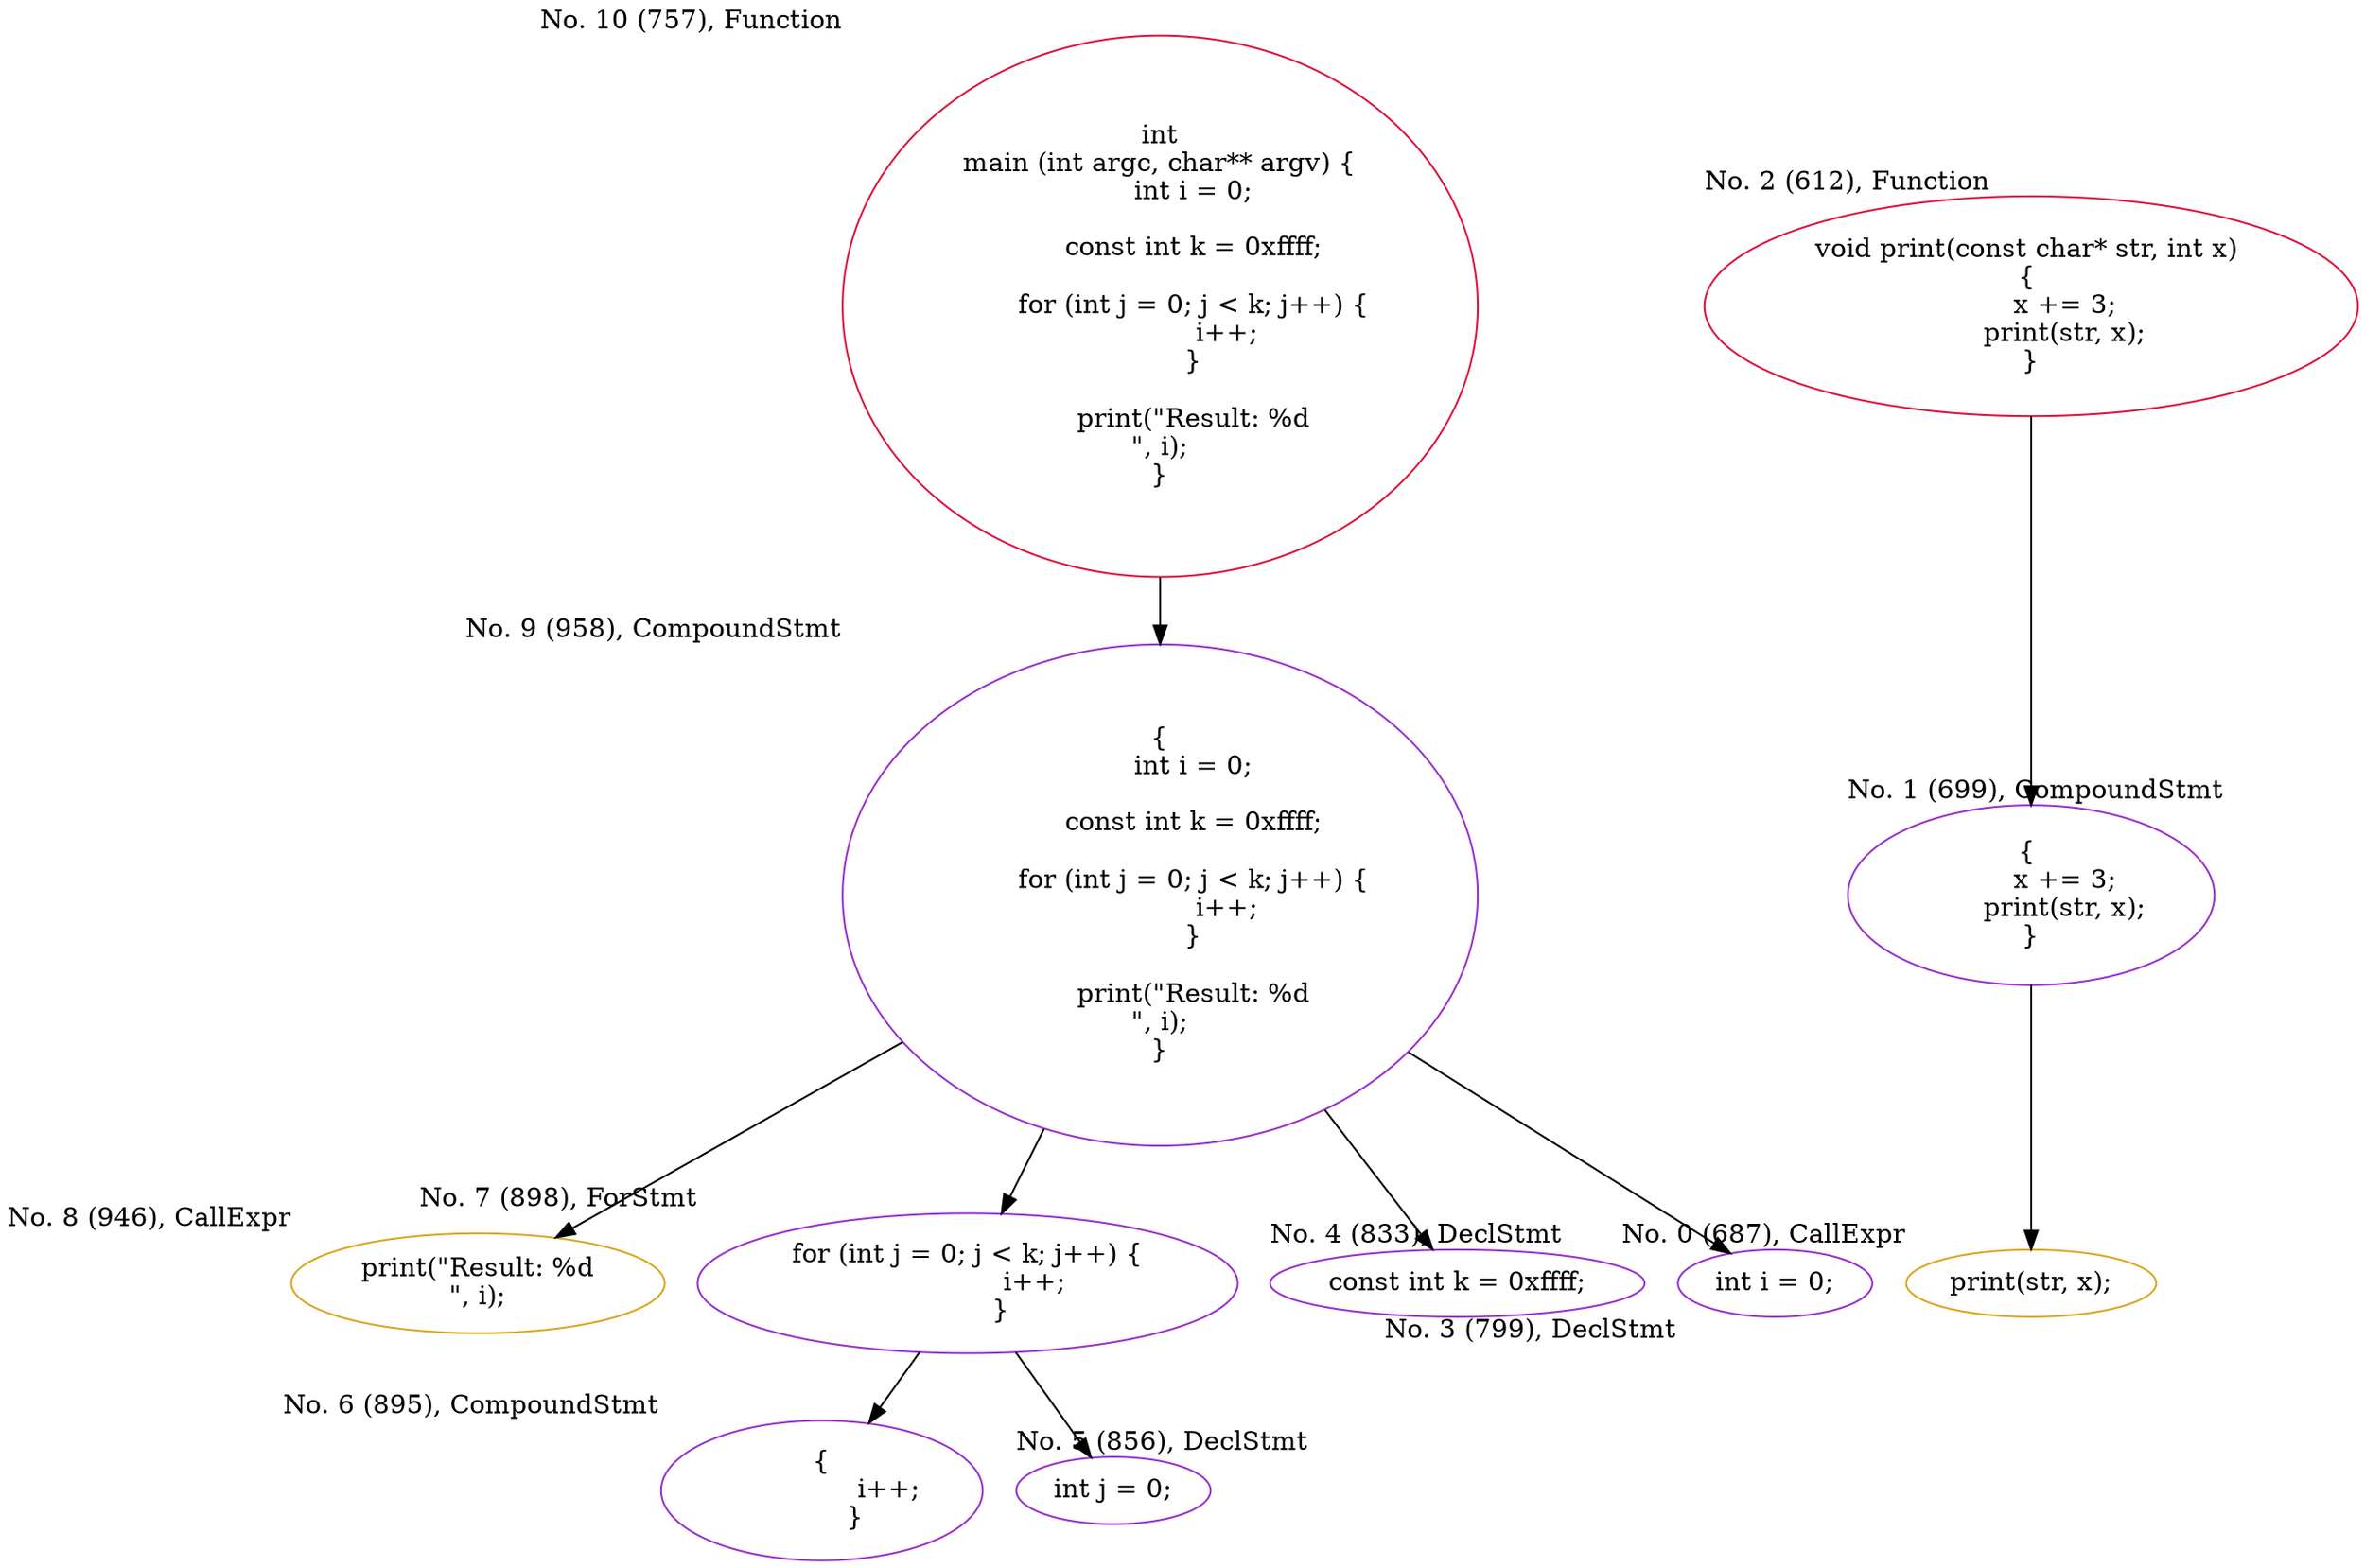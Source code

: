 digraph g {
forcelabels=true;
rankdir=TD;
10[label="int
main (int argc, char** argv) {
	int i = 0;
	
	const int k = 0xffff;

	for (int j = 0; j < k; j++) {
		i++;
	}

	print(\"Result: %d\n\", i);
}", xlabel="No. 10 (757), Function", color="crimson"];
9[label="{
	int i = 0;
	
	const int k = 0xffff;

	for (int j = 0; j < k; j++) {
		i++;
	}

	print(\"Result: %d\n\", i);
}", xlabel="No. 9 (958), CompoundStmt", color="darkorchid"];
8[label="print(\"Result: %d\n\", i);", xlabel="No. 8 (946), CallExpr", color="goldenrod"];
7[label="for (int j = 0; j < k; j++) {
		i++;
	}", xlabel="No. 7 (898), ForStmt", color="darkorchid"];
6[label="{
		i++;
	}", xlabel="No. 6 (895), CompoundStmt", color="darkorchid"];
5[label="int j = 0;", xlabel="No. 5 (856), DeclStmt", color="darkorchid"];
4[label="const int k = 0xffff;", xlabel="No. 4 (833), DeclStmt", color="darkorchid"];
3[label="int i = 0;", xlabel="No. 3 (799), DeclStmt", color="darkorchid"];
2[label="void print(const char* str, int x) 
{ 
	x += 3;
	print(str, x);
}", xlabel="No. 2 (612), Function", color="crimson"];
1[label="{ 
	x += 3;
	print(str, x);
}", xlabel="No. 1 (699), CompoundStmt", color="darkorchid"];
0[label="print(str, x);", xlabel="No. 0 (687), CallExpr", color="goldenrod"];
10 -> 9;
9 -> 3;
9 -> 4;
9 -> 7;
9 -> 8;
7 -> 5;
7 -> 6;
2 -> 1;
1 -> 0;
}
